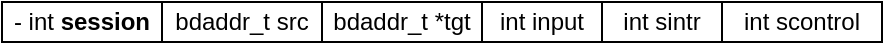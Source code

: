 <mxfile version="12.3.2" type="device" pages="1">
  <diagram id="4ewG31qNi5Xe1Q1aFcIQ" name="Page-1">
    <mxGraphModel dx="653" dy="403" grid="1" gridSize="10" guides="0" tooltips="1" connect="1" arrows="1" fold="1" page="1" pageScale="1" pageWidth="827" pageHeight="1169" math="0" shadow="0">
      <root>
        <mxCell id="0"/>
        <mxCell id="1" parent="0"/>
        <mxCell id="j8MNUE_WcbqGF29-70E0-1" value="- int &lt;b&gt;session&lt;/b&gt;" style="rounded=0;whiteSpace=wrap;html=1;" vertex="1" parent="1">
          <mxGeometry x="80" y="80" width="80" height="20" as="geometry"/>
        </mxCell>
        <mxCell id="j8MNUE_WcbqGF29-70E0-2" value="bdaddr_t src" style="rounded=0;whiteSpace=wrap;html=1;" vertex="1" parent="1">
          <mxGeometry x="160" y="80" width="80" height="20" as="geometry"/>
        </mxCell>
        <mxCell id="j8MNUE_WcbqGF29-70E0-3" value="bdaddr_t *tgt" style="rounded=0;whiteSpace=wrap;html=1;" vertex="1" parent="1">
          <mxGeometry x="240" y="80" width="80" height="20" as="geometry"/>
        </mxCell>
        <mxCell id="j8MNUE_WcbqGF29-70E0-4" value="int input" style="rounded=0;whiteSpace=wrap;html=1;" vertex="1" parent="1">
          <mxGeometry x="320" y="80" width="60" height="20" as="geometry"/>
        </mxCell>
        <mxCell id="j8MNUE_WcbqGF29-70E0-5" value="int sintr" style="rounded=0;whiteSpace=wrap;html=1;" vertex="1" parent="1">
          <mxGeometry x="380" y="80" width="60" height="20" as="geometry"/>
        </mxCell>
        <mxCell id="j8MNUE_WcbqGF29-70E0-6" value="int scontrol" style="rounded=0;whiteSpace=wrap;html=1;" vertex="1" parent="1">
          <mxGeometry x="440" y="80" width="80" height="20" as="geometry"/>
        </mxCell>
      </root>
    </mxGraphModel>
  </diagram>
</mxfile>
